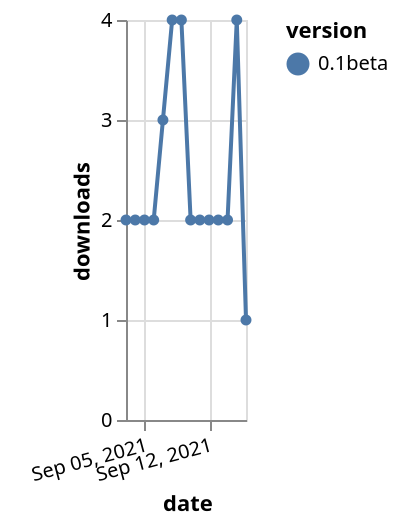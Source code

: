 {"$schema": "https://vega.github.io/schema/vega-lite/v5.json", "description": "A simple bar chart with embedded data.", "data": {"values": [{"date": "2021-09-03", "total": 1628, "delta": 2, "version": "0.1beta"}, {"date": "2021-09-04", "total": 1630, "delta": 2, "version": "0.1beta"}, {"date": "2021-09-05", "total": 1632, "delta": 2, "version": "0.1beta"}, {"date": "2021-09-06", "total": 1634, "delta": 2, "version": "0.1beta"}, {"date": "2021-09-07", "total": 1637, "delta": 3, "version": "0.1beta"}, {"date": "2021-09-08", "total": 1641, "delta": 4, "version": "0.1beta"}, {"date": "2021-09-09", "total": 1645, "delta": 4, "version": "0.1beta"}, {"date": "2021-09-10", "total": 1647, "delta": 2, "version": "0.1beta"}, {"date": "2021-09-11", "total": 1649, "delta": 2, "version": "0.1beta"}, {"date": "2021-09-12", "total": 1651, "delta": 2, "version": "0.1beta"}, {"date": "2021-09-13", "total": 1653, "delta": 2, "version": "0.1beta"}, {"date": "2021-09-14", "total": 1655, "delta": 2, "version": "0.1beta"}, {"date": "2021-09-15", "total": 1659, "delta": 4, "version": "0.1beta"}, {"date": "2021-09-16", "total": 1660, "delta": 1, "version": "0.1beta"}]}, "width": "container", "mark": {"type": "line", "point": {"filled": true}}, "encoding": {"x": {"field": "date", "type": "temporal", "timeUnit": "yearmonthdate", "title": "date", "axis": {"labelAngle": -15}}, "y": {"field": "delta", "type": "quantitative", "title": "downloads"}, "color": {"field": "version", "type": "nominal"}, "tooltip": {"field": "delta"}}}